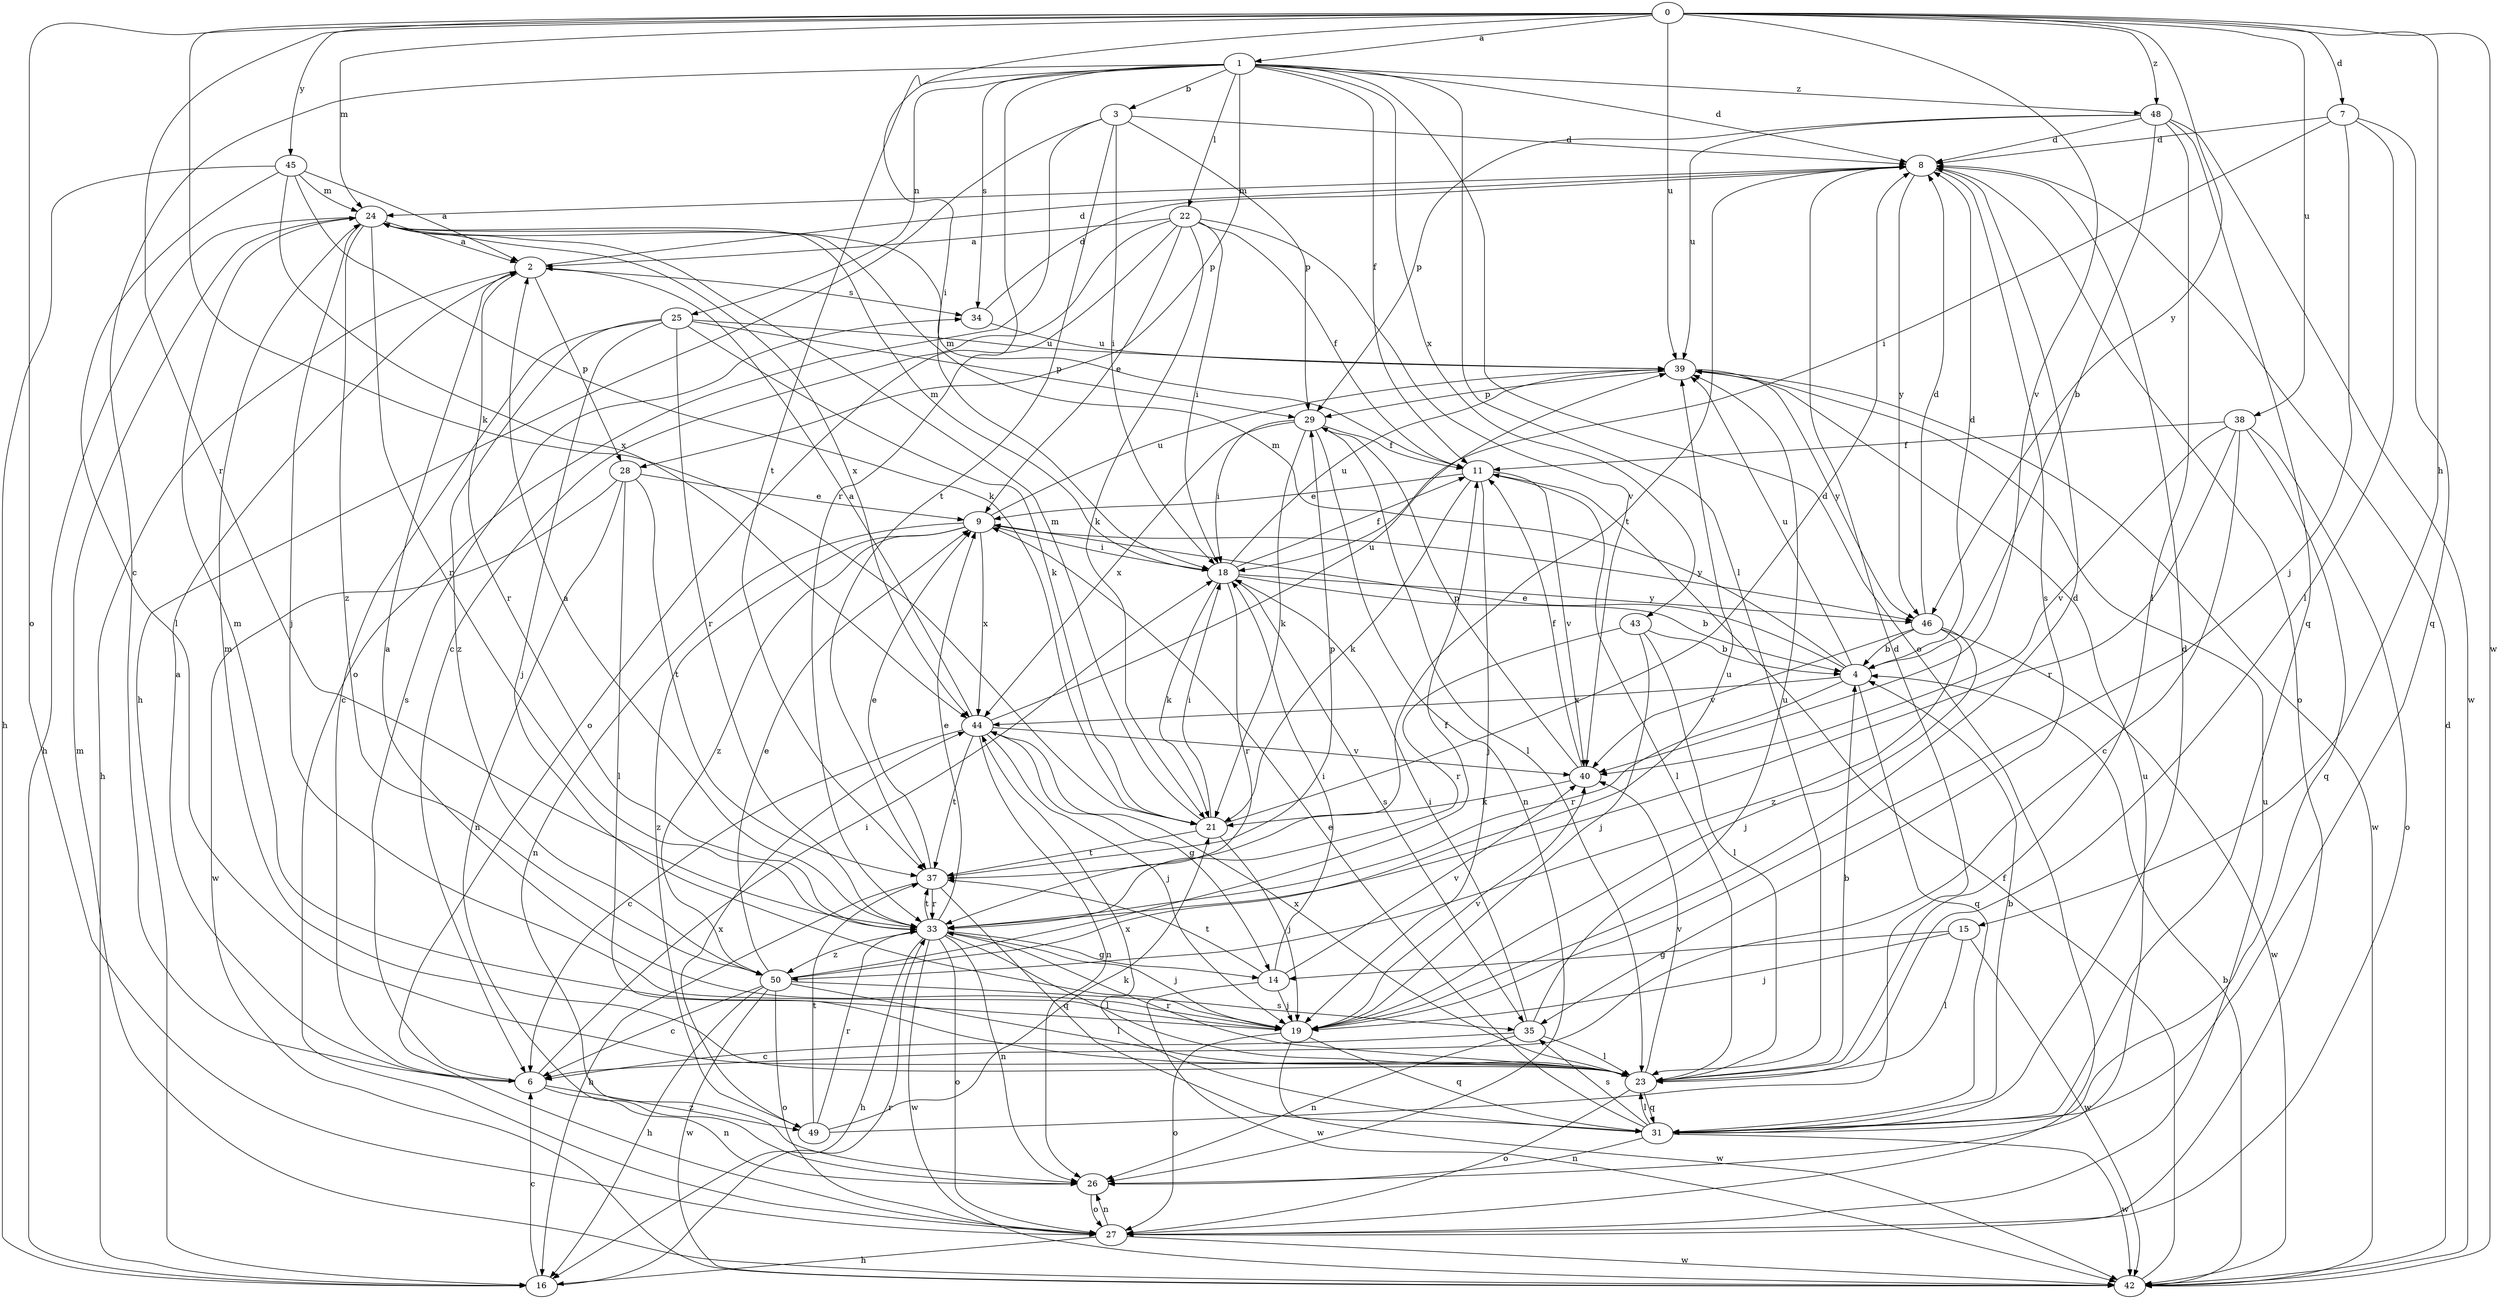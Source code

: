 strict digraph  {
0;
1;
2;
3;
4;
6;
7;
8;
9;
11;
14;
15;
16;
18;
19;
21;
22;
23;
24;
25;
26;
27;
28;
29;
31;
33;
34;
35;
37;
38;
39;
40;
42;
43;
44;
45;
46;
48;
49;
50;
0 -> 1  [label=a];
0 -> 7  [label=d];
0 -> 15  [label=h];
0 -> 18  [label=i];
0 -> 21  [label=k];
0 -> 24  [label=m];
0 -> 27  [label=o];
0 -> 33  [label=r];
0 -> 38  [label=u];
0 -> 39  [label=u];
0 -> 40  [label=v];
0 -> 42  [label=w];
0 -> 45  [label=y];
0 -> 46  [label=y];
0 -> 48  [label=z];
1 -> 3  [label=b];
1 -> 6  [label=c];
1 -> 8  [label=d];
1 -> 11  [label=f];
1 -> 22  [label=l];
1 -> 23  [label=l];
1 -> 25  [label=n];
1 -> 27  [label=o];
1 -> 28  [label=p];
1 -> 33  [label=r];
1 -> 34  [label=s];
1 -> 37  [label=t];
1 -> 43  [label=x];
1 -> 48  [label=z];
2 -> 8  [label=d];
2 -> 16  [label=h];
2 -> 28  [label=p];
2 -> 33  [label=r];
2 -> 34  [label=s];
3 -> 8  [label=d];
3 -> 16  [label=h];
3 -> 18  [label=i];
3 -> 27  [label=o];
3 -> 29  [label=p];
3 -> 37  [label=t];
4 -> 8  [label=d];
4 -> 9  [label=e];
4 -> 24  [label=m];
4 -> 31  [label=q];
4 -> 33  [label=r];
4 -> 39  [label=u];
4 -> 44  [label=x];
6 -> 2  [label=a];
6 -> 18  [label=i];
6 -> 26  [label=n];
6 -> 34  [label=s];
6 -> 49  [label=z];
7 -> 8  [label=d];
7 -> 18  [label=i];
7 -> 19  [label=j];
7 -> 23  [label=l];
7 -> 31  [label=q];
8 -> 24  [label=m];
8 -> 27  [label=o];
8 -> 35  [label=s];
8 -> 37  [label=t];
8 -> 46  [label=y];
9 -> 18  [label=i];
9 -> 26  [label=n];
9 -> 39  [label=u];
9 -> 44  [label=x];
9 -> 46  [label=y];
9 -> 49  [label=z];
9 -> 50  [label=z];
11 -> 9  [label=e];
11 -> 19  [label=j];
11 -> 21  [label=k];
11 -> 23  [label=l];
11 -> 24  [label=m];
11 -> 40  [label=v];
14 -> 18  [label=i];
14 -> 19  [label=j];
14 -> 37  [label=t];
14 -> 40  [label=v];
14 -> 42  [label=w];
15 -> 14  [label=g];
15 -> 19  [label=j];
15 -> 23  [label=l];
15 -> 42  [label=w];
16 -> 6  [label=c];
16 -> 33  [label=r];
18 -> 4  [label=b];
18 -> 11  [label=f];
18 -> 21  [label=k];
18 -> 24  [label=m];
18 -> 33  [label=r];
18 -> 35  [label=s];
18 -> 39  [label=u];
18 -> 46  [label=y];
19 -> 2  [label=a];
19 -> 8  [label=d];
19 -> 24  [label=m];
19 -> 27  [label=o];
19 -> 31  [label=q];
19 -> 40  [label=v];
19 -> 42  [label=w];
21 -> 8  [label=d];
21 -> 18  [label=i];
21 -> 19  [label=j];
21 -> 24  [label=m];
21 -> 37  [label=t];
22 -> 2  [label=a];
22 -> 6  [label=c];
22 -> 9  [label=e];
22 -> 11  [label=f];
22 -> 18  [label=i];
22 -> 21  [label=k];
22 -> 27  [label=o];
22 -> 40  [label=v];
23 -> 4  [label=b];
23 -> 24  [label=m];
23 -> 27  [label=o];
23 -> 31  [label=q];
23 -> 33  [label=r];
23 -> 40  [label=v];
23 -> 44  [label=x];
24 -> 2  [label=a];
24 -> 16  [label=h];
24 -> 19  [label=j];
24 -> 33  [label=r];
24 -> 44  [label=x];
24 -> 50  [label=z];
25 -> 6  [label=c];
25 -> 19  [label=j];
25 -> 21  [label=k];
25 -> 29  [label=p];
25 -> 33  [label=r];
25 -> 39  [label=u];
25 -> 50  [label=z];
26 -> 27  [label=o];
26 -> 39  [label=u];
27 -> 16  [label=h];
27 -> 26  [label=n];
27 -> 39  [label=u];
27 -> 42  [label=w];
28 -> 9  [label=e];
28 -> 23  [label=l];
28 -> 26  [label=n];
28 -> 37  [label=t];
28 -> 42  [label=w];
29 -> 11  [label=f];
29 -> 18  [label=i];
29 -> 21  [label=k];
29 -> 23  [label=l];
29 -> 26  [label=n];
29 -> 44  [label=x];
31 -> 4  [label=b];
31 -> 8  [label=d];
31 -> 9  [label=e];
31 -> 23  [label=l];
31 -> 26  [label=n];
31 -> 35  [label=s];
31 -> 42  [label=w];
31 -> 44  [label=x];
33 -> 2  [label=a];
33 -> 9  [label=e];
33 -> 14  [label=g];
33 -> 16  [label=h];
33 -> 19  [label=j];
33 -> 23  [label=l];
33 -> 26  [label=n];
33 -> 27  [label=o];
33 -> 37  [label=t];
33 -> 42  [label=w];
33 -> 50  [label=z];
34 -> 8  [label=d];
34 -> 39  [label=u];
35 -> 6  [label=c];
35 -> 18  [label=i];
35 -> 23  [label=l];
35 -> 26  [label=n];
35 -> 39  [label=u];
37 -> 9  [label=e];
37 -> 16  [label=h];
37 -> 29  [label=p];
37 -> 31  [label=q];
37 -> 33  [label=r];
38 -> 6  [label=c];
38 -> 11  [label=f];
38 -> 27  [label=o];
38 -> 31  [label=q];
38 -> 33  [label=r];
38 -> 40  [label=v];
39 -> 29  [label=p];
39 -> 42  [label=w];
39 -> 46  [label=y];
40 -> 11  [label=f];
40 -> 21  [label=k];
40 -> 29  [label=p];
42 -> 4  [label=b];
42 -> 8  [label=d];
42 -> 11  [label=f];
42 -> 24  [label=m];
43 -> 4  [label=b];
43 -> 19  [label=j];
43 -> 23  [label=l];
43 -> 33  [label=r];
44 -> 2  [label=a];
44 -> 6  [label=c];
44 -> 14  [label=g];
44 -> 19  [label=j];
44 -> 26  [label=n];
44 -> 37  [label=t];
44 -> 39  [label=u];
44 -> 40  [label=v];
45 -> 2  [label=a];
45 -> 16  [label=h];
45 -> 21  [label=k];
45 -> 23  [label=l];
45 -> 24  [label=m];
45 -> 44  [label=x];
46 -> 4  [label=b];
46 -> 8  [label=d];
46 -> 19  [label=j];
46 -> 40  [label=v];
46 -> 42  [label=w];
46 -> 50  [label=z];
48 -> 4  [label=b];
48 -> 8  [label=d];
48 -> 23  [label=l];
48 -> 29  [label=p];
48 -> 31  [label=q];
48 -> 39  [label=u];
48 -> 42  [label=w];
49 -> 8  [label=d];
49 -> 21  [label=k];
49 -> 33  [label=r];
49 -> 37  [label=t];
49 -> 44  [label=x];
50 -> 6  [label=c];
50 -> 9  [label=e];
50 -> 11  [label=f];
50 -> 16  [label=h];
50 -> 23  [label=l];
50 -> 27  [label=o];
50 -> 35  [label=s];
50 -> 39  [label=u];
50 -> 42  [label=w];
}
